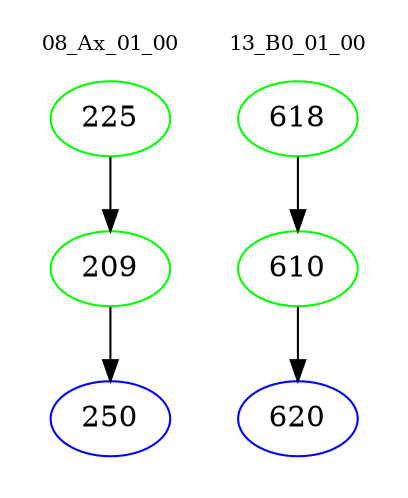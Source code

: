 digraph{
subgraph cluster_0 {
color = white
label = "08_Ax_01_00";
fontsize=10;
T0_225 [label="225", color="green"]
T0_225 -> T0_209 [color="black"]
T0_209 [label="209", color="green"]
T0_209 -> T0_250 [color="black"]
T0_250 [label="250", color="blue"]
}
subgraph cluster_1 {
color = white
label = "13_B0_01_00";
fontsize=10;
T1_618 [label="618", color="green"]
T1_618 -> T1_610 [color="black"]
T1_610 [label="610", color="green"]
T1_610 -> T1_620 [color="black"]
T1_620 [label="620", color="blue"]
}
}
